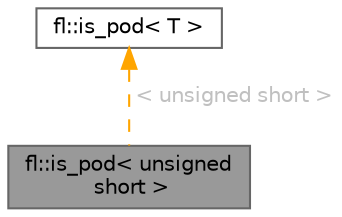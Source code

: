 digraph "fl::is_pod&lt; unsigned short &gt;"
{
 // LATEX_PDF_SIZE
  bgcolor="transparent";
  edge [fontname=Helvetica,fontsize=10,labelfontname=Helvetica,labelfontsize=10];
  node [fontname=Helvetica,fontsize=10,shape=box,height=0.2,width=0.4];
  Node1 [id="Node000001",label="fl::is_pod\< unsigned\l short \>",height=0.2,width=0.4,color="gray40", fillcolor="grey60", style="filled", fontcolor="black",tooltip=" "];
  Node2 -> Node1 [id="edge1_Node000001_Node000002",dir="back",color="orange",style="dashed",tooltip=" ",label=" \< unsigned short \>",fontcolor="grey" ];
  Node2 [id="Node000002",label="fl::is_pod\< T \>",height=0.2,width=0.4,color="gray40", fillcolor="white", style="filled",URL="$d5/dfa/structfl_1_1is__pod.html",tooltip=" "];
}
